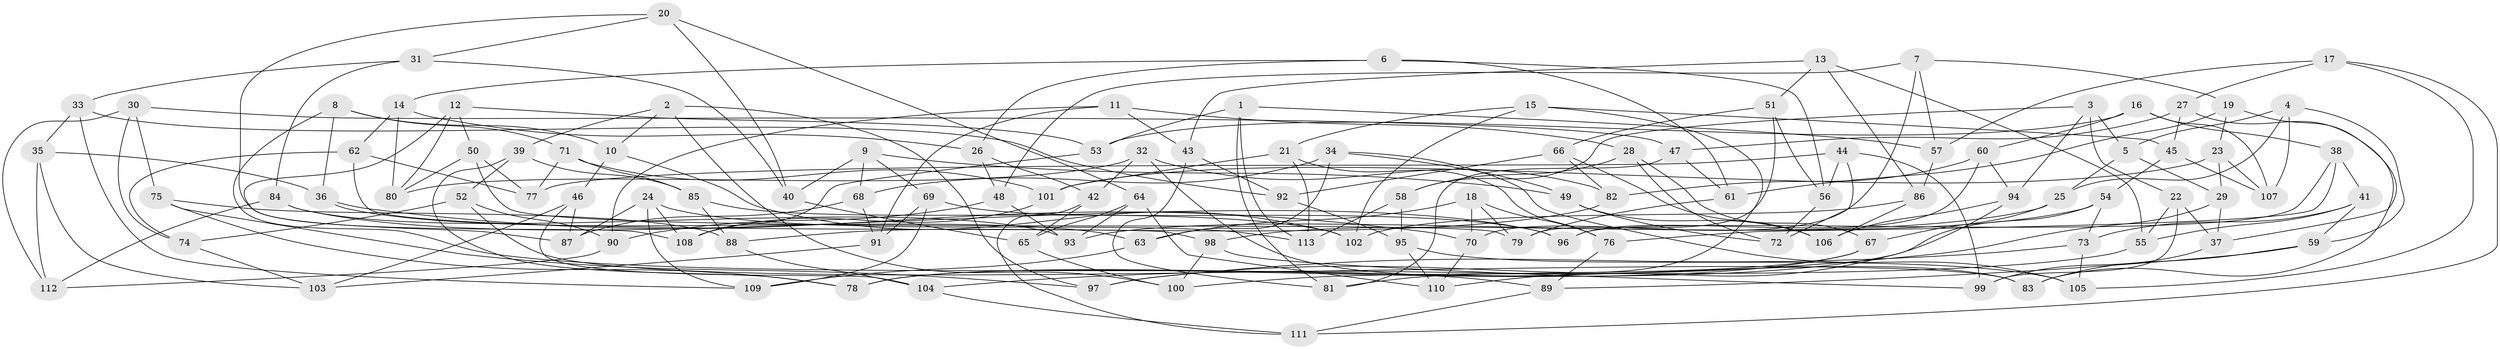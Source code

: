 // Generated by graph-tools (version 1.1) at 2025/50/03/09/25 03:50:48]
// undirected, 113 vertices, 226 edges
graph export_dot {
graph [start="1"]
  node [color=gray90,style=filled];
  1;
  2;
  3;
  4;
  5;
  6;
  7;
  8;
  9;
  10;
  11;
  12;
  13;
  14;
  15;
  16;
  17;
  18;
  19;
  20;
  21;
  22;
  23;
  24;
  25;
  26;
  27;
  28;
  29;
  30;
  31;
  32;
  33;
  34;
  35;
  36;
  37;
  38;
  39;
  40;
  41;
  42;
  43;
  44;
  45;
  46;
  47;
  48;
  49;
  50;
  51;
  52;
  53;
  54;
  55;
  56;
  57;
  58;
  59;
  60;
  61;
  62;
  63;
  64;
  65;
  66;
  67;
  68;
  69;
  70;
  71;
  72;
  73;
  74;
  75;
  76;
  77;
  78;
  79;
  80;
  81;
  82;
  83;
  84;
  85;
  86;
  87;
  88;
  89;
  90;
  91;
  92;
  93;
  94;
  95;
  96;
  97;
  98;
  99;
  100;
  101;
  102;
  103;
  104;
  105;
  106;
  107;
  108;
  109;
  110;
  111;
  112;
  113;
  1 -- 113;
  1 -- 53;
  1 -- 81;
  1 -- 57;
  2 -- 39;
  2 -- 97;
  2 -- 100;
  2 -- 10;
  3 -- 5;
  3 -- 22;
  3 -- 94;
  3 -- 58;
  4 -- 5;
  4 -- 107;
  4 -- 25;
  4 -- 59;
  5 -- 29;
  5 -- 25;
  6 -- 26;
  6 -- 56;
  6 -- 14;
  6 -- 61;
  7 -- 48;
  7 -- 19;
  7 -- 57;
  7 -- 70;
  8 -- 36;
  8 -- 89;
  8 -- 71;
  8 -- 10;
  9 -- 69;
  9 -- 40;
  9 -- 49;
  9 -- 68;
  10 -- 102;
  10 -- 46;
  11 -- 90;
  11 -- 91;
  11 -- 43;
  11 -- 28;
  12 -- 53;
  12 -- 80;
  12 -- 87;
  12 -- 50;
  13 -- 51;
  13 -- 43;
  13 -- 86;
  13 -- 55;
  14 -- 26;
  14 -- 80;
  14 -- 62;
  15 -- 97;
  15 -- 21;
  15 -- 102;
  15 -- 45;
  16 -- 60;
  16 -- 53;
  16 -- 38;
  16 -- 107;
  17 -- 57;
  17 -- 27;
  17 -- 105;
  17 -- 111;
  18 -- 70;
  18 -- 79;
  18 -- 76;
  18 -- 63;
  19 -- 37;
  19 -- 23;
  19 -- 61;
  20 -- 40;
  20 -- 31;
  20 -- 108;
  20 -- 64;
  21 -- 113;
  21 -- 101;
  21 -- 76;
  22 -- 37;
  22 -- 55;
  22 -- 99;
  23 -- 107;
  23 -- 29;
  23 -- 101;
  24 -- 87;
  24 -- 109;
  24 -- 113;
  24 -- 108;
  25 -- 67;
  25 -- 93;
  26 -- 48;
  26 -- 42;
  27 -- 47;
  27 -- 83;
  27 -- 45;
  28 -- 58;
  28 -- 72;
  28 -- 67;
  29 -- 37;
  29 -- 104;
  30 -- 74;
  30 -- 112;
  30 -- 47;
  30 -- 75;
  31 -- 84;
  31 -- 33;
  31 -- 40;
  32 -- 80;
  32 -- 82;
  32 -- 42;
  32 -- 83;
  33 -- 109;
  33 -- 35;
  33 -- 92;
  34 -- 63;
  34 -- 49;
  34 -- 68;
  34 -- 105;
  35 -- 112;
  35 -- 103;
  35 -- 36;
  36 -- 70;
  36 -- 63;
  37 -- 99;
  38 -- 76;
  38 -- 96;
  38 -- 41;
  39 -- 52;
  39 -- 78;
  39 -- 85;
  40 -- 65;
  41 -- 59;
  41 -- 73;
  41 -- 55;
  42 -- 65;
  42 -- 111;
  43 -- 81;
  43 -- 92;
  44 -- 72;
  44 -- 99;
  44 -- 77;
  44 -- 56;
  45 -- 54;
  45 -- 107;
  46 -- 87;
  46 -- 104;
  46 -- 103;
  47 -- 81;
  47 -- 61;
  48 -- 90;
  48 -- 93;
  49 -- 72;
  49 -- 106;
  50 -- 77;
  50 -- 80;
  50 -- 79;
  51 -- 56;
  51 -- 79;
  51 -- 66;
  52 -- 74;
  52 -- 90;
  52 -- 83;
  53 -- 108;
  54 -- 78;
  54 -- 73;
  54 -- 98;
  55 -- 100;
  56 -- 72;
  57 -- 86;
  58 -- 95;
  58 -- 113;
  59 -- 83;
  59 -- 89;
  60 -- 82;
  60 -- 94;
  60 -- 96;
  61 -- 79;
  62 -- 77;
  62 -- 74;
  62 -- 98;
  63 -- 109;
  64 -- 65;
  64 -- 93;
  64 -- 110;
  65 -- 100;
  66 -- 82;
  66 -- 92;
  66 -- 106;
  67 -- 81;
  67 -- 78;
  68 -- 91;
  68 -- 87;
  69 -- 91;
  69 -- 109;
  69 -- 96;
  70 -- 110;
  71 -- 101;
  71 -- 85;
  71 -- 77;
  73 -- 105;
  73 -- 97;
  74 -- 103;
  75 -- 78;
  75 -- 88;
  75 -- 97;
  76 -- 89;
  82 -- 88;
  84 -- 96;
  84 -- 93;
  84 -- 112;
  85 -- 102;
  85 -- 88;
  86 -- 106;
  86 -- 102;
  88 -- 104;
  89 -- 111;
  90 -- 112;
  91 -- 103;
  92 -- 95;
  94 -- 106;
  94 -- 110;
  95 -- 110;
  95 -- 105;
  98 -- 99;
  98 -- 100;
  101 -- 108;
  104 -- 111;
}
